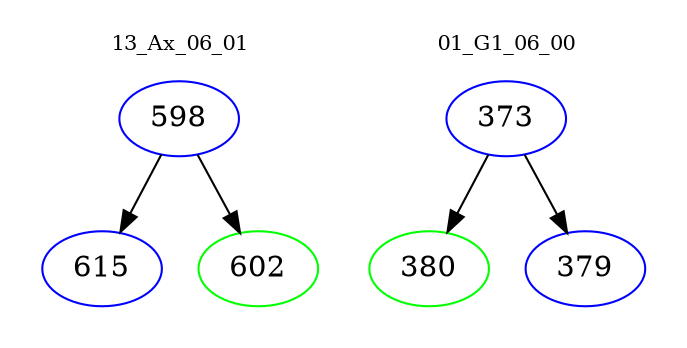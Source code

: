 digraph{
subgraph cluster_0 {
color = white
label = "13_Ax_06_01";
fontsize=10;
T0_598 [label="598", color="blue"]
T0_598 -> T0_615 [color="black"]
T0_615 [label="615", color="blue"]
T0_598 -> T0_602 [color="black"]
T0_602 [label="602", color="green"]
}
subgraph cluster_1 {
color = white
label = "01_G1_06_00";
fontsize=10;
T1_373 [label="373", color="blue"]
T1_373 -> T1_380 [color="black"]
T1_380 [label="380", color="green"]
T1_373 -> T1_379 [color="black"]
T1_379 [label="379", color="blue"]
}
}
